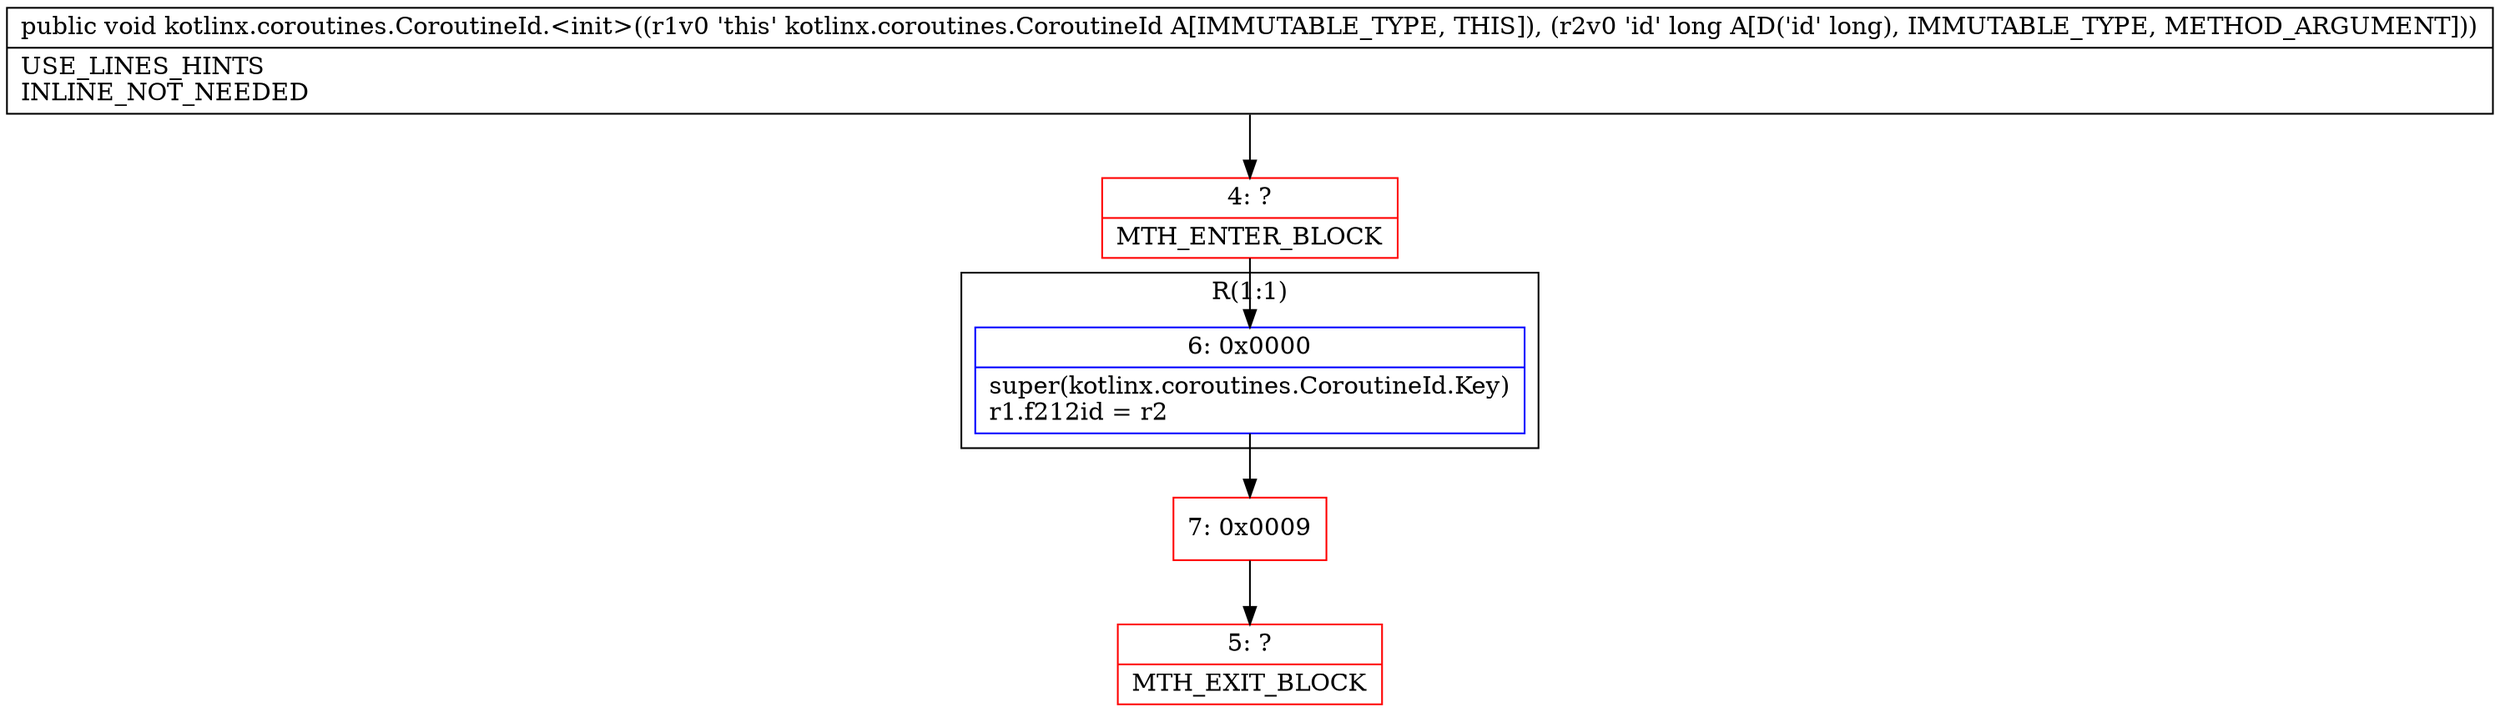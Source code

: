 digraph "CFG forkotlinx.coroutines.CoroutineId.\<init\>(J)V" {
subgraph cluster_Region_1801996747 {
label = "R(1:1)";
node [shape=record,color=blue];
Node_6 [shape=record,label="{6\:\ 0x0000|super(kotlinx.coroutines.CoroutineId.Key)\lr1.f212id = r2\l}"];
}
Node_4 [shape=record,color=red,label="{4\:\ ?|MTH_ENTER_BLOCK\l}"];
Node_7 [shape=record,color=red,label="{7\:\ 0x0009}"];
Node_5 [shape=record,color=red,label="{5\:\ ?|MTH_EXIT_BLOCK\l}"];
MethodNode[shape=record,label="{public void kotlinx.coroutines.CoroutineId.\<init\>((r1v0 'this' kotlinx.coroutines.CoroutineId A[IMMUTABLE_TYPE, THIS]), (r2v0 'id' long A[D('id' long), IMMUTABLE_TYPE, METHOD_ARGUMENT]))  | USE_LINES_HINTS\lINLINE_NOT_NEEDED\l}"];
MethodNode -> Node_4;Node_6 -> Node_7;
Node_4 -> Node_6;
Node_7 -> Node_5;
}

